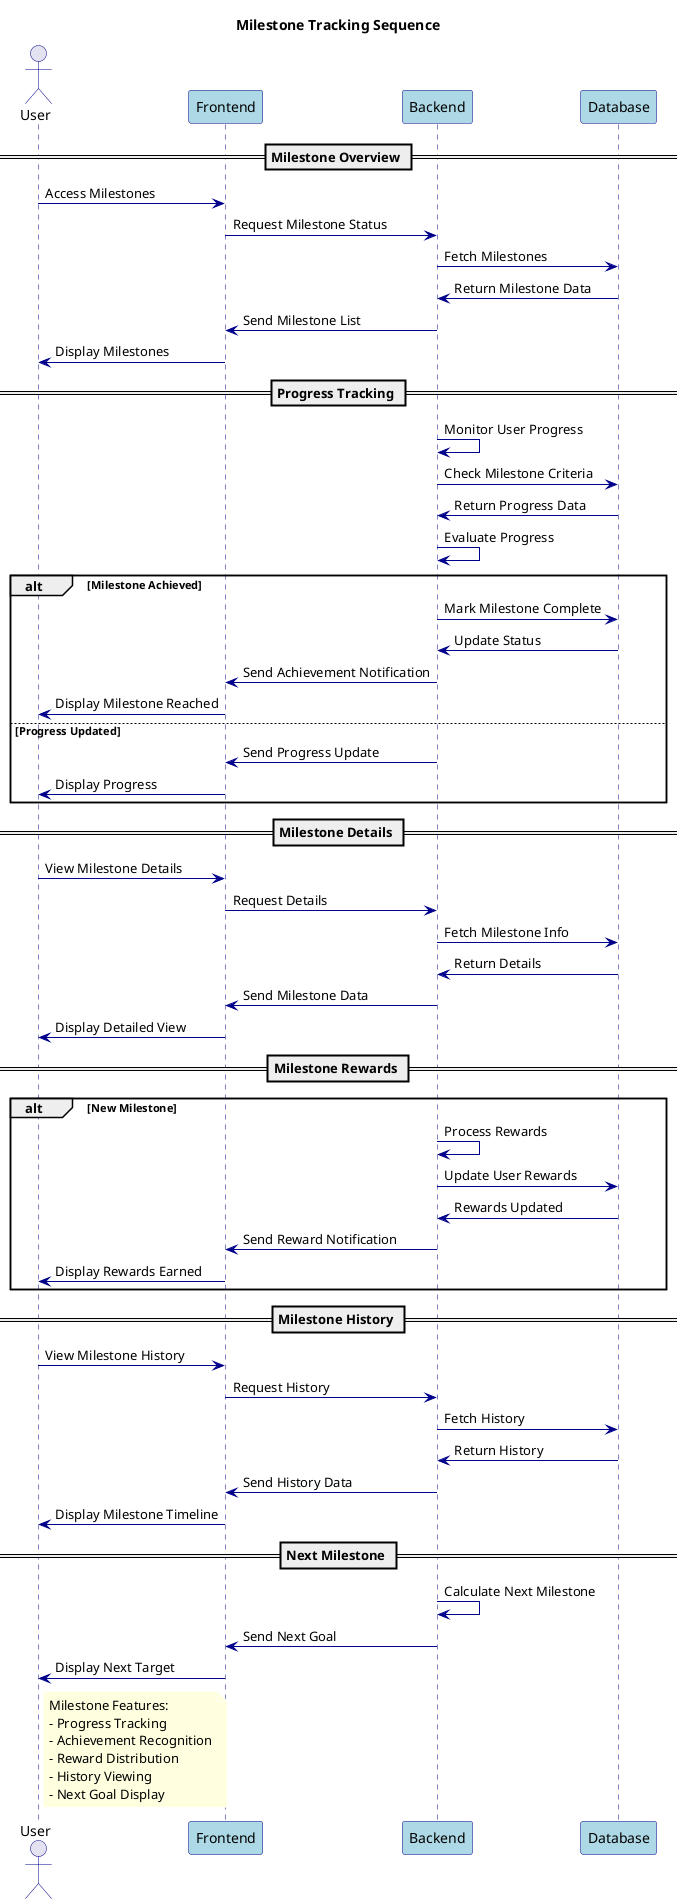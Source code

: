 @startuml MilestoneTracking

' Styling
skinparam backgroundColor white
skinparam sequence {
    ArrowColor DarkBlue
    ActorBorderColor DarkBlue
    LifeLineBorderColor DarkBlue
    ParticipantBorderColor DarkBlue
    ParticipantBackgroundColor LightBlue
}
skinparam note {
    BackgroundColor LightYellow
    BorderColor DarkYellow
    FontColor Black
}

title Milestone Tracking Sequence

actor User
participant "Frontend" as FE
participant "Backend" as BE
participant "Database" as DB

== Milestone Overview ==

User -> FE: Access Milestones
FE -> BE: Request Milestone Status
BE -> DB: Fetch Milestones
DB -> BE: Return Milestone Data
BE -> FE: Send Milestone List
FE -> User: Display Milestones

== Progress Tracking ==

BE -> BE: Monitor User Progress
BE -> DB: Check Milestone Criteria
DB -> BE: Return Progress Data
BE -> BE: Evaluate Progress
alt Milestone Achieved
    BE -> DB: Mark Milestone Complete
    DB -> BE: Update Status
    BE -> FE: Send Achievement Notification
    FE -> User: Display Milestone Reached
else Progress Updated
    BE -> FE: Send Progress Update
    FE -> User: Display Progress
end

== Milestone Details ==

User -> FE: View Milestone Details
FE -> BE: Request Details
BE -> DB: Fetch Milestone Info
DB -> BE: Return Details
BE -> FE: Send Milestone Data
FE -> User: Display Detailed View

== Milestone Rewards ==

alt New Milestone
    BE -> BE: Process Rewards
    BE -> DB: Update User Rewards
    DB -> BE: Rewards Updated
    BE -> FE: Send Reward Notification
    FE -> User: Display Rewards Earned
end

== Milestone History ==

User -> FE: View Milestone History
FE -> BE: Request History
BE -> DB: Fetch History
DB -> BE: Return History
BE -> FE: Send History Data
FE -> User: Display Milestone Timeline

== Next Milestone ==

BE -> BE: Calculate Next Milestone
BE -> FE: Send Next Goal
FE -> User: Display Next Target

note right of User
  Milestone Features:
  - Progress Tracking
  - Achievement Recognition
  - Reward Distribution
  - History Viewing
  - Next Goal Display
end note

@enduml 